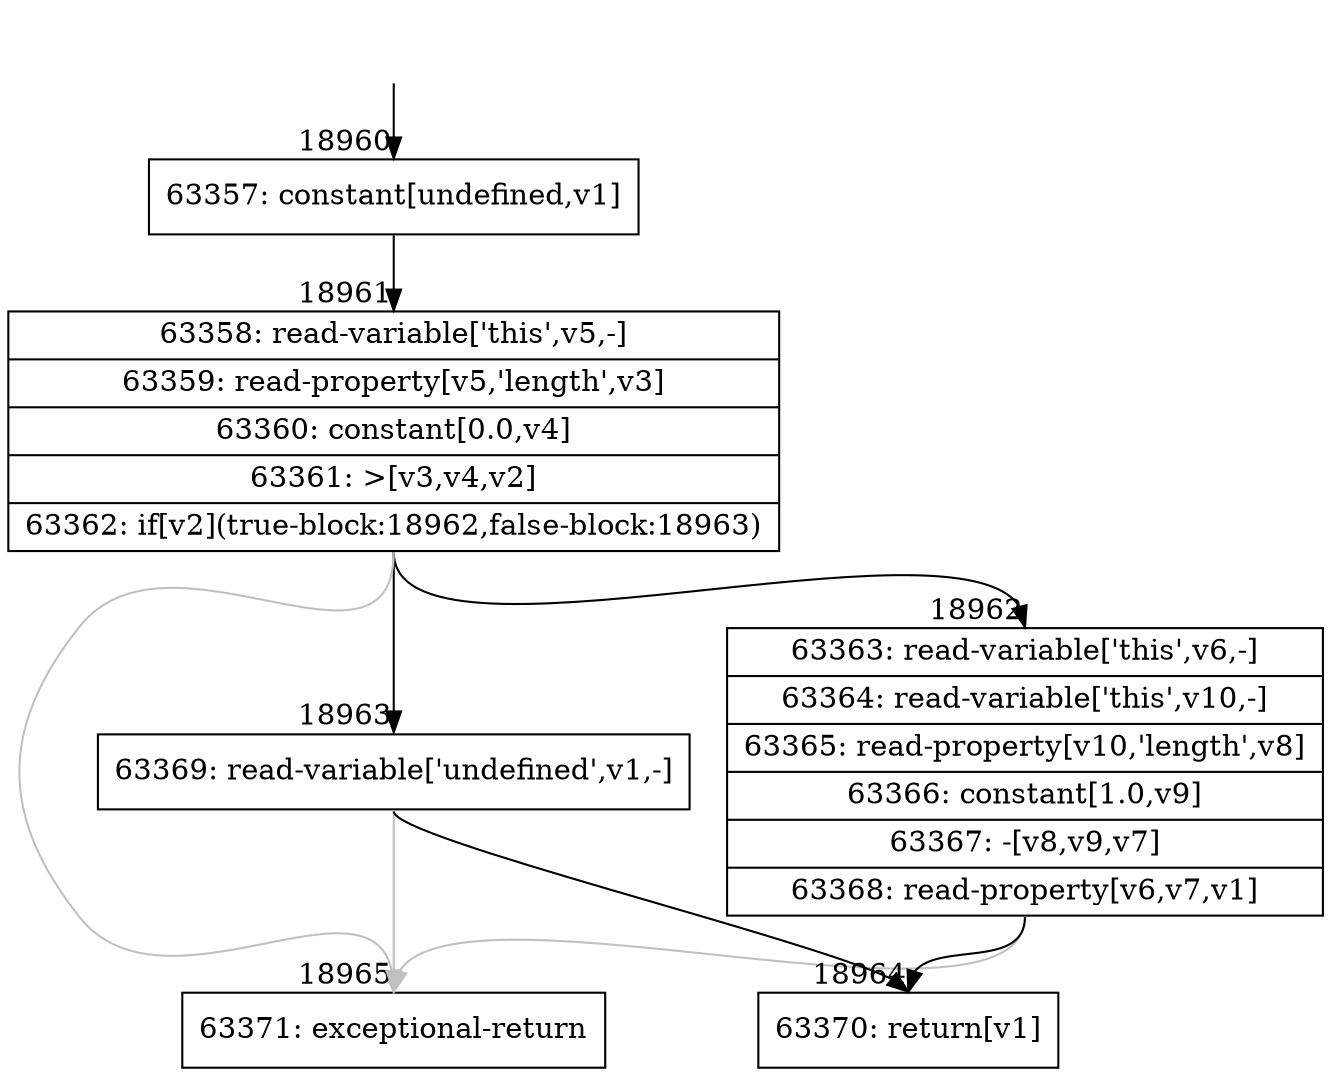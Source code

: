 digraph {
rankdir="TD"
BB_entry1635[shape=none,label=""];
BB_entry1635 -> BB18960 [tailport=s, headport=n, headlabel="    18960"]
BB18960 [shape=record label="{63357: constant[undefined,v1]}" ] 
BB18960 -> BB18961 [tailport=s, headport=n, headlabel="      18961"]
BB18961 [shape=record label="{63358: read-variable['this',v5,-]|63359: read-property[v5,'length',v3]|63360: constant[0.0,v4]|63361: \>[v3,v4,v2]|63362: if[v2](true-block:18962,false-block:18963)}" ] 
BB18961 -> BB18962 [tailport=s, headport=n, headlabel="      18962"]
BB18961 -> BB18963 [tailport=s, headport=n, headlabel="      18963"]
BB18961 -> BB18965 [tailport=s, headport=n, color=gray, headlabel="      18965"]
BB18962 [shape=record label="{63363: read-variable['this',v6,-]|63364: read-variable['this',v10,-]|63365: read-property[v10,'length',v8]|63366: constant[1.0,v9]|63367: -[v8,v9,v7]|63368: read-property[v6,v7,v1]}" ] 
BB18962 -> BB18964 [tailport=s, headport=n, headlabel="      18964"]
BB18962 -> BB18965 [tailport=s, headport=n, color=gray]
BB18963 [shape=record label="{63369: read-variable['undefined',v1,-]}" ] 
BB18963 -> BB18964 [tailport=s, headport=n]
BB18963 -> BB18965 [tailport=s, headport=n, color=gray]
BB18964 [shape=record label="{63370: return[v1]}" ] 
BB18965 [shape=record label="{63371: exceptional-return}" ] 
//#$~ 35724
}
